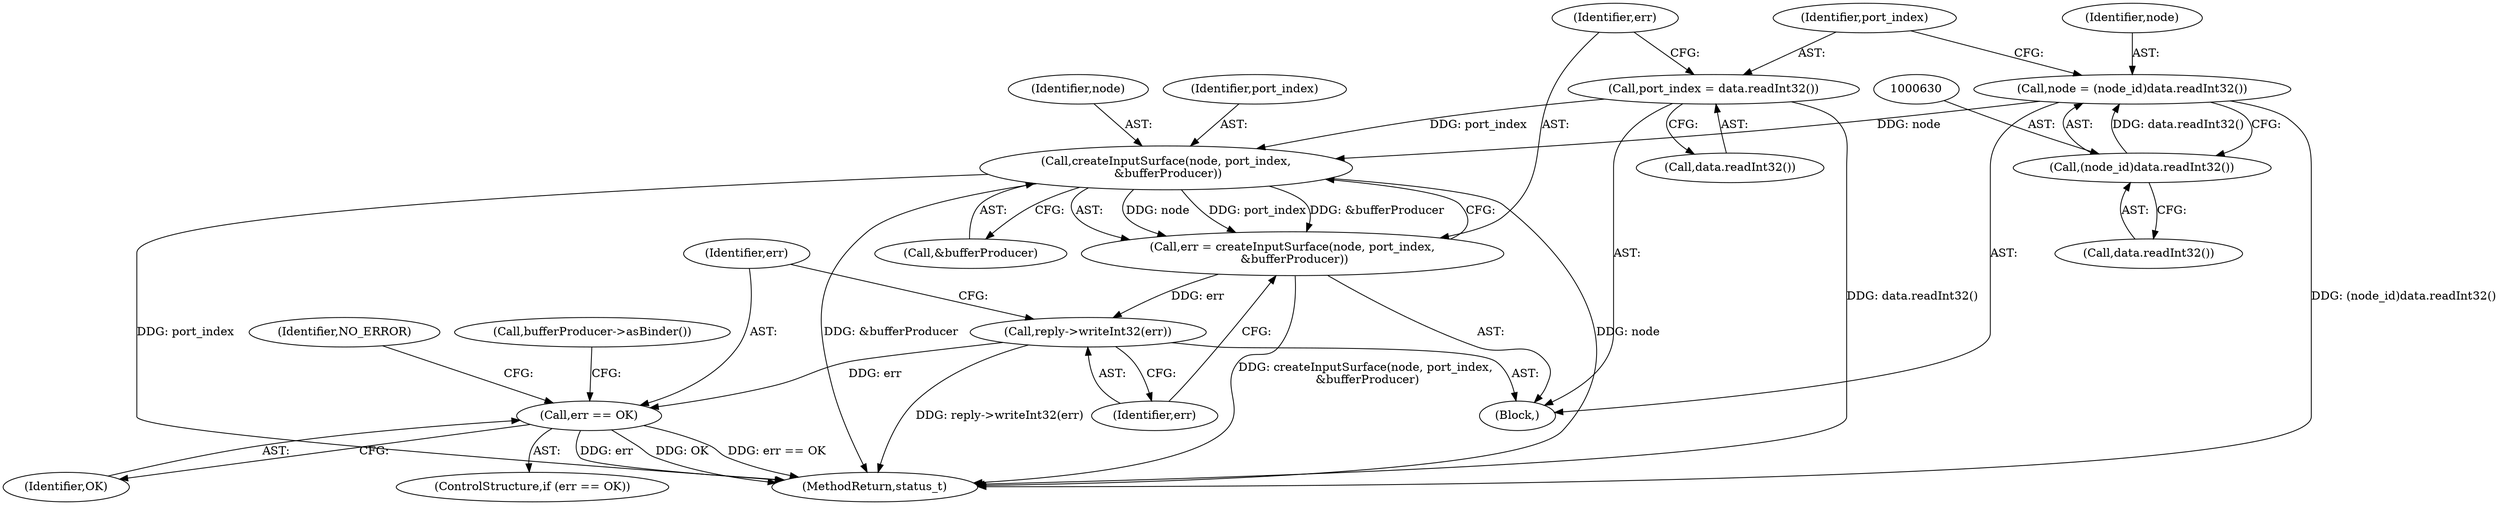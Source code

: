 digraph "0_Android_25be9ac20db51044e1b09ca67906355e4f328d48_0@API" {
"1000640" [label="(Call,createInputSurface(node, port_index,\n &bufferProducer))"];
"1000627" [label="(Call,node = (node_id)data.readInt32())"];
"1000629" [label="(Call,(node_id)data.readInt32())"];
"1000633" [label="(Call,port_index = data.readInt32())"];
"1000638" [label="(Call,err = createInputSurface(node, port_index,\n &bufferProducer))"];
"1000645" [label="(Call,reply->writeInt32(err))"];
"1000648" [label="(Call,err == OK)"];
"1000642" [label="(Identifier,port_index)"];
"1000621" [label="(Block,)"];
"1000638" [label="(Call,err = createInputSurface(node, port_index,\n &bufferProducer))"];
"1000628" [label="(Identifier,node)"];
"1000639" [label="(Identifier,err)"];
"1000627" [label="(Call,node = (node_id)data.readInt32())"];
"1000650" [label="(Identifier,OK)"];
"1000649" [label="(Identifier,err)"];
"1000629" [label="(Call,(node_id)data.readInt32())"];
"1000648" [label="(Call,err == OK)"];
"1000640" [label="(Call,createInputSurface(node, port_index,\n &bufferProducer))"];
"1000641" [label="(Identifier,node)"];
"1000634" [label="(Identifier,port_index)"];
"1000633" [label="(Call,port_index = data.readInt32())"];
"1000655" [label="(Identifier,NO_ERROR)"];
"1000646" [label="(Identifier,err)"];
"1000643" [label="(Call,&bufferProducer)"];
"1000635" [label="(Call,data.readInt32())"];
"1000645" [label="(Call,reply->writeInt32(err))"];
"1000653" [label="(Call,bufferProducer->asBinder())"];
"1000631" [label="(Call,data.readInt32())"];
"1000647" [label="(ControlStructure,if (err == OK))"];
"1001056" [label="(MethodReturn,status_t)"];
"1000640" -> "1000638"  [label="AST: "];
"1000640" -> "1000643"  [label="CFG: "];
"1000641" -> "1000640"  [label="AST: "];
"1000642" -> "1000640"  [label="AST: "];
"1000643" -> "1000640"  [label="AST: "];
"1000638" -> "1000640"  [label="CFG: "];
"1000640" -> "1001056"  [label="DDG: &bufferProducer"];
"1000640" -> "1001056"  [label="DDG: node"];
"1000640" -> "1001056"  [label="DDG: port_index"];
"1000640" -> "1000638"  [label="DDG: node"];
"1000640" -> "1000638"  [label="DDG: port_index"];
"1000640" -> "1000638"  [label="DDG: &bufferProducer"];
"1000627" -> "1000640"  [label="DDG: node"];
"1000633" -> "1000640"  [label="DDG: port_index"];
"1000627" -> "1000621"  [label="AST: "];
"1000627" -> "1000629"  [label="CFG: "];
"1000628" -> "1000627"  [label="AST: "];
"1000629" -> "1000627"  [label="AST: "];
"1000634" -> "1000627"  [label="CFG: "];
"1000627" -> "1001056"  [label="DDG: (node_id)data.readInt32()"];
"1000629" -> "1000627"  [label="DDG: data.readInt32()"];
"1000629" -> "1000631"  [label="CFG: "];
"1000630" -> "1000629"  [label="AST: "];
"1000631" -> "1000629"  [label="AST: "];
"1000633" -> "1000621"  [label="AST: "];
"1000633" -> "1000635"  [label="CFG: "];
"1000634" -> "1000633"  [label="AST: "];
"1000635" -> "1000633"  [label="AST: "];
"1000639" -> "1000633"  [label="CFG: "];
"1000633" -> "1001056"  [label="DDG: data.readInt32()"];
"1000638" -> "1000621"  [label="AST: "];
"1000639" -> "1000638"  [label="AST: "];
"1000646" -> "1000638"  [label="CFG: "];
"1000638" -> "1001056"  [label="DDG: createInputSurface(node, port_index,\n &bufferProducer)"];
"1000638" -> "1000645"  [label="DDG: err"];
"1000645" -> "1000621"  [label="AST: "];
"1000645" -> "1000646"  [label="CFG: "];
"1000646" -> "1000645"  [label="AST: "];
"1000649" -> "1000645"  [label="CFG: "];
"1000645" -> "1001056"  [label="DDG: reply->writeInt32(err)"];
"1000645" -> "1000648"  [label="DDG: err"];
"1000648" -> "1000647"  [label="AST: "];
"1000648" -> "1000650"  [label="CFG: "];
"1000649" -> "1000648"  [label="AST: "];
"1000650" -> "1000648"  [label="AST: "];
"1000653" -> "1000648"  [label="CFG: "];
"1000655" -> "1000648"  [label="CFG: "];
"1000648" -> "1001056"  [label="DDG: OK"];
"1000648" -> "1001056"  [label="DDG: err == OK"];
"1000648" -> "1001056"  [label="DDG: err"];
}
